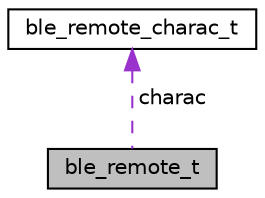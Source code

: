 digraph "ble_remote_t"
{
  edge [fontname="Helvetica",fontsize="10",labelfontname="Helvetica",labelfontsize="10"];
  node [fontname="Helvetica",fontsize="10",shape=record];
  Node1 [label="ble_remote_t",height=0.2,width=0.4,color="black", fillcolor="grey75", style="filled", fontcolor="black"];
  Node2 -> Node1 [dir="back",color="darkorchid3",fontsize="10",style="dashed",label=" charac" ,fontname="Helvetica"];
  Node2 [label="ble_remote_charac_t",height=0.2,width=0.4,color="black", fillcolor="white", style="filled",URL="$structble__remote__charac__t.html",tooltip="Remote device characteristic properties. "];
}
